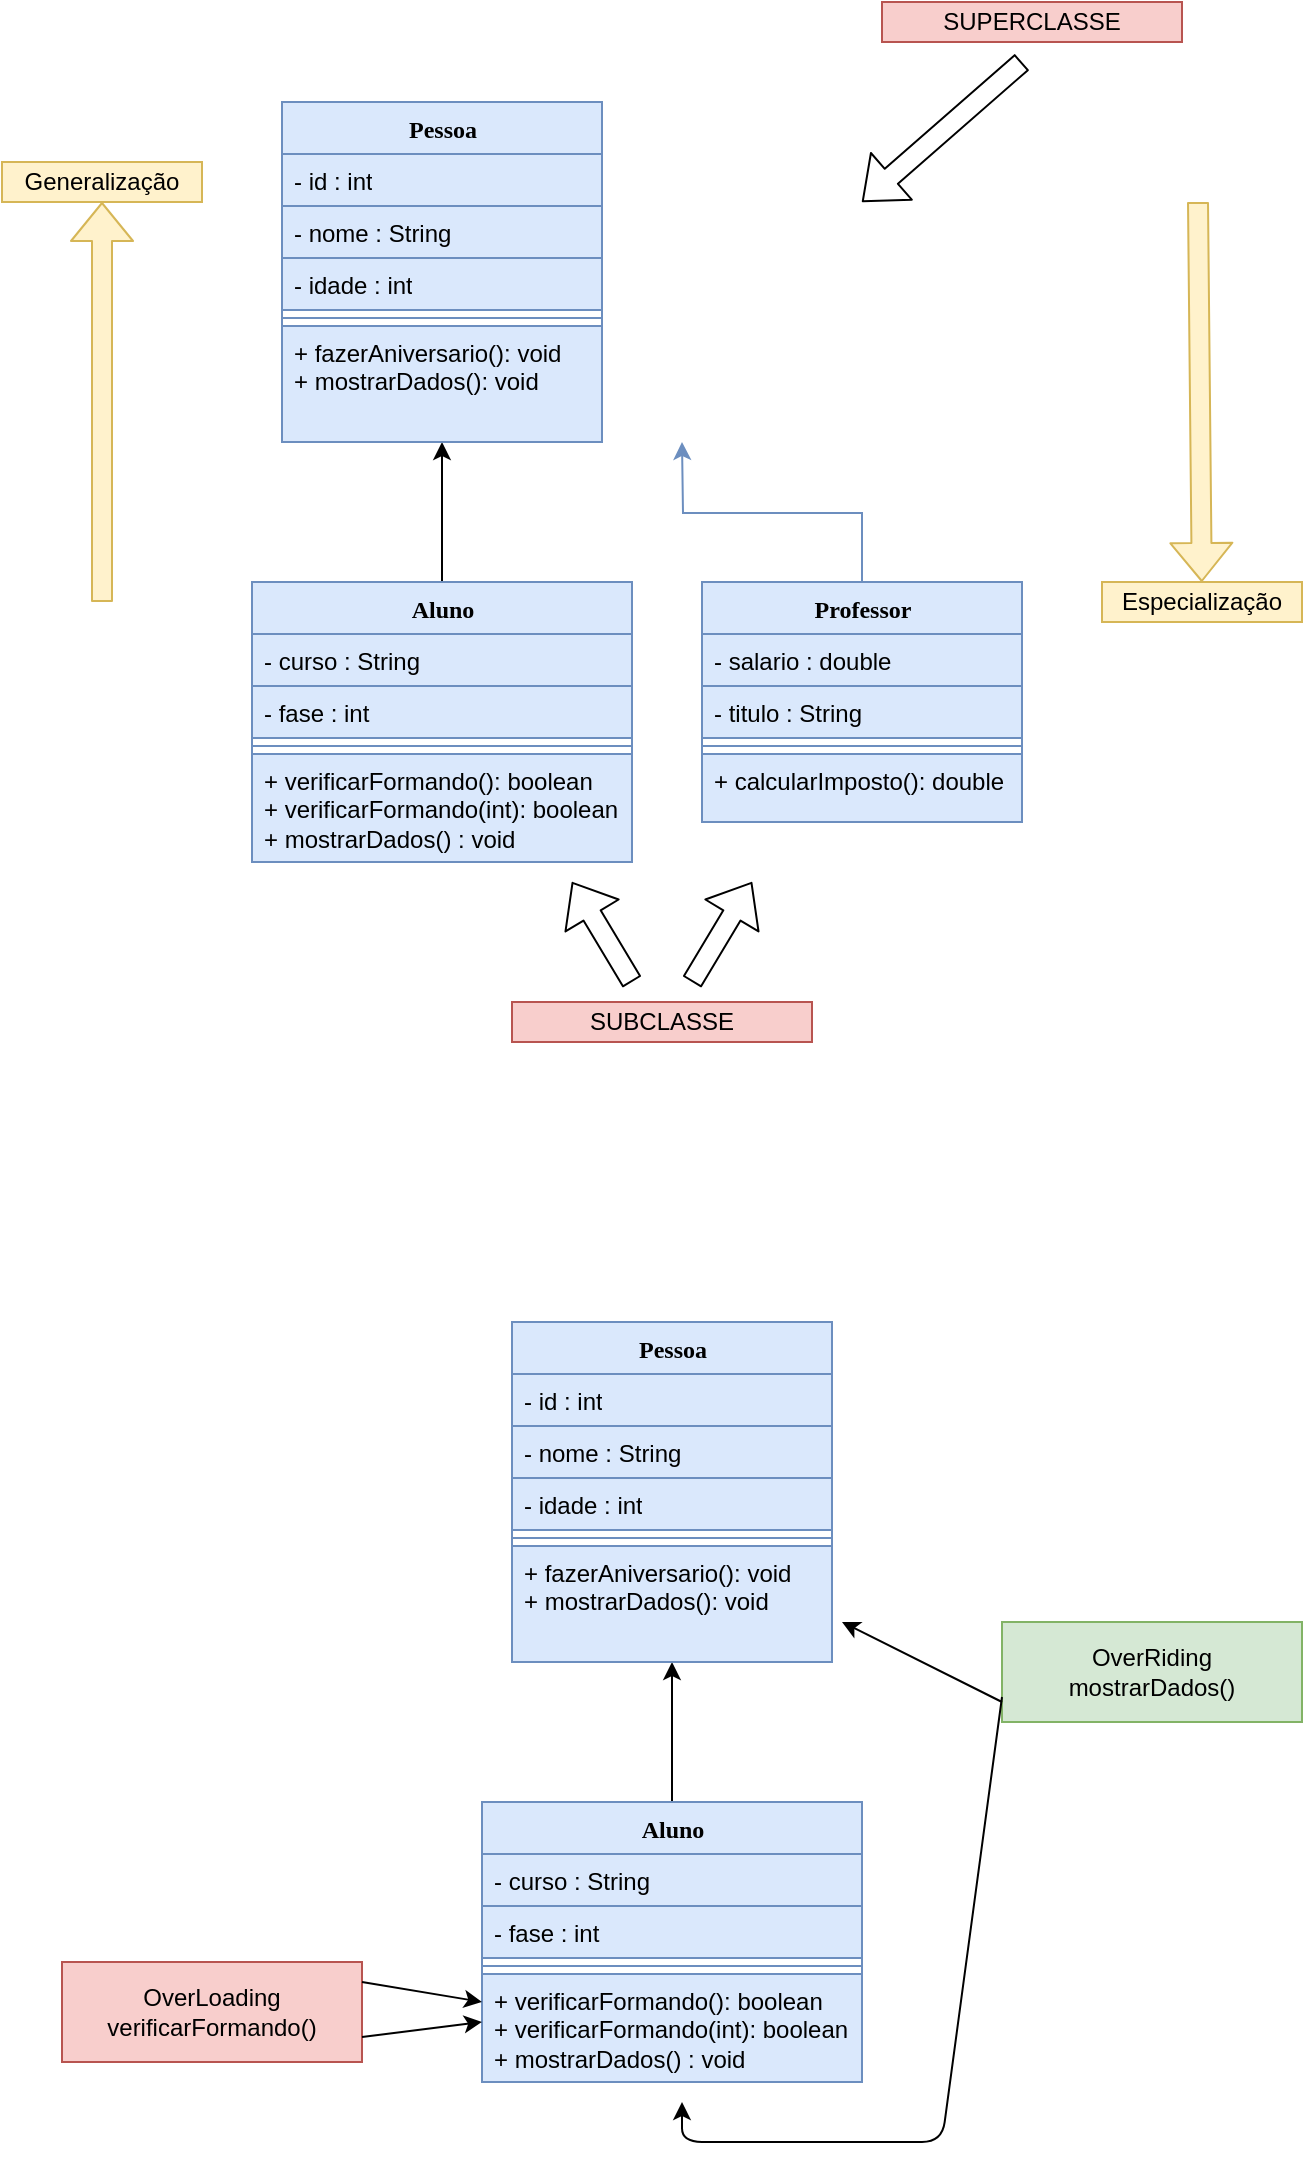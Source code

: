 <mxfile version="13.6.5" type="device"><diagram name="Page-1" id="9f46799a-70d6-7492-0946-bef42562c5a5"><mxGraphModel dx="1360" dy="834" grid="1" gridSize="10" guides="1" tooltips="1" connect="1" arrows="1" fold="1" page="1" pageScale="1" pageWidth="1100" pageHeight="850" background="#ffffff" math="0" shadow="0"><root><mxCell id="0"/><mxCell id="1" parent="0"/><mxCell id="DPUK9lvhRUmajQkUS2Wt-4" style="edgeStyle=orthogonalEdgeStyle;rounded=0;orthogonalLoop=1;jettySize=auto;html=1;exitX=0.5;exitY=0;exitDx=0;exitDy=0;fillColor=#dae8fc;strokeColor=#6c8ebf;" edge="1" parent="1" source="78961159f06e98e8-108"><mxGeometry relative="1" as="geometry"><mxPoint x="530" y="270" as="targetPoint"/></mxGeometry></mxCell><mxCell id="78961159f06e98e8-108" value="Professor" style="swimlane;html=1;fontStyle=1;align=center;verticalAlign=top;childLayout=stackLayout;horizontal=1;startSize=26;horizontalStack=0;resizeParent=1;resizeLast=0;collapsible=1;marginBottom=0;swimlaneFillColor=#ffffff;rounded=0;shadow=0;comic=0;labelBackgroundColor=none;strokeWidth=1;fontFamily=Verdana;fontSize=12;fillColor=#dae8fc;strokeColor=#6c8ebf;" parent="1" vertex="1"><mxGeometry x="540" y="340" width="160" height="120" as="geometry"/></mxCell><mxCell id="78961159f06e98e8-109" value="- salario : double" style="text;html=1;align=left;verticalAlign=top;spacingLeft=4;spacingRight=4;whiteSpace=wrap;overflow=hidden;rotatable=0;points=[[0,0.5],[1,0.5]];portConstraint=eastwest;fillColor=#dae8fc;strokeColor=#6c8ebf;" parent="78961159f06e98e8-108" vertex="1"><mxGeometry y="26" width="160" height="26" as="geometry"/></mxCell><mxCell id="78961159f06e98e8-110" value="- titulo : String" style="text;html=1;align=left;verticalAlign=top;spacingLeft=4;spacingRight=4;whiteSpace=wrap;overflow=hidden;rotatable=0;points=[[0,0.5],[1,0.5]];portConstraint=eastwest;fillColor=#dae8fc;strokeColor=#6c8ebf;" parent="78961159f06e98e8-108" vertex="1"><mxGeometry y="52" width="160" height="26" as="geometry"/></mxCell><mxCell id="78961159f06e98e8-116" value="" style="line;html=1;strokeWidth=1;align=left;verticalAlign=middle;spacingTop=-1;spacingLeft=3;spacingRight=3;rotatable=0;labelPosition=right;points=[];portConstraint=eastwest;fillColor=#dae8fc;strokeColor=#6c8ebf;" parent="78961159f06e98e8-108" vertex="1"><mxGeometry y="78" width="160" height="8" as="geometry"/></mxCell><mxCell id="78961159f06e98e8-117" value="+ calcularImposto(): double" style="text;html=1;align=left;verticalAlign=top;spacingLeft=4;spacingRight=4;whiteSpace=wrap;overflow=hidden;rotatable=0;points=[[0,0.5],[1,0.5]];portConstraint=eastwest;fillColor=#dae8fc;strokeColor=#6c8ebf;" parent="78961159f06e98e8-108" vertex="1"><mxGeometry y="86" width="160" height="34" as="geometry"/></mxCell><mxCell id="DPUK9lvhRUmajQkUS2Wt-6" value="" style="shape=flexArrow;endArrow=classic;html=1;fillColor=#fff2cc;strokeColor=#d6b656;" edge="1" parent="1" target="DPUK9lvhRUmajQkUS2Wt-7"><mxGeometry width="50" height="50" relative="1" as="geometry"><mxPoint x="240" y="350" as="sourcePoint"/><mxPoint x="240" y="180" as="targetPoint"/></mxGeometry></mxCell><mxCell id="DPUK9lvhRUmajQkUS2Wt-7" value="Generalização" style="text;html=1;strokeColor=#d6b656;fillColor=#fff2cc;align=center;verticalAlign=middle;whiteSpace=wrap;rounded=0;" vertex="1" parent="1"><mxGeometry x="190" y="130" width="100" height="20" as="geometry"/></mxCell><mxCell id="DPUK9lvhRUmajQkUS2Wt-8" value="" style="shape=flexArrow;endArrow=classic;html=1;fillColor=#fff2cc;strokeColor=#d6b656;" edge="1" parent="1" target="DPUK9lvhRUmajQkUS2Wt-9"><mxGeometry width="50" height="50" relative="1" as="geometry"><mxPoint x="788" y="150" as="sourcePoint"/><mxPoint x="788" y="350" as="targetPoint"/></mxGeometry></mxCell><mxCell id="DPUK9lvhRUmajQkUS2Wt-9" value="Especialização" style="text;html=1;strokeColor=#d6b656;fillColor=#fff2cc;align=center;verticalAlign=middle;whiteSpace=wrap;rounded=0;" vertex="1" parent="1"><mxGeometry x="740" y="340" width="100" height="20" as="geometry"/></mxCell><mxCell id="DPUK9lvhRUmajQkUS2Wt-10" value="SUPERCLASSE" style="text;html=1;strokeColor=#b85450;fillColor=#f8cecc;align=center;verticalAlign=middle;whiteSpace=wrap;rounded=0;" vertex="1" parent="1"><mxGeometry x="630" y="50" width="150" height="20" as="geometry"/></mxCell><mxCell id="DPUK9lvhRUmajQkUS2Wt-11" value="" style="shape=flexArrow;endArrow=classic;html=1;" edge="1" parent="1"><mxGeometry width="50" height="50" relative="1" as="geometry"><mxPoint x="700" y="80" as="sourcePoint"/><mxPoint x="620" y="150" as="targetPoint"/></mxGeometry></mxCell><mxCell id="DPUK9lvhRUmajQkUS2Wt-12" value="SUBCLASSE" style="text;html=1;strokeColor=#b85450;fillColor=#f8cecc;align=center;verticalAlign=middle;whiteSpace=wrap;rounded=0;" vertex="1" parent="1"><mxGeometry x="445" y="550" width="150" height="20" as="geometry"/></mxCell><mxCell id="DPUK9lvhRUmajQkUS2Wt-13" value="" style="shape=flexArrow;endArrow=classic;html=1;" edge="1" parent="1"><mxGeometry width="50" height="50" relative="1" as="geometry"><mxPoint x="535" y="540" as="sourcePoint"/><mxPoint x="565" y="490" as="targetPoint"/></mxGeometry></mxCell><mxCell id="DPUK9lvhRUmajQkUS2Wt-14" value="" style="shape=flexArrow;endArrow=classic;html=1;" edge="1" parent="1"><mxGeometry width="50" height="50" relative="1" as="geometry"><mxPoint x="505" y="540" as="sourcePoint"/><mxPoint x="475" y="490" as="targetPoint"/></mxGeometry></mxCell><mxCell id="DPUK9lvhRUmajQkUS2Wt-16" style="edgeStyle=orthogonalEdgeStyle;rounded=0;orthogonalLoop=1;jettySize=auto;html=1;exitX=0.5;exitY=0;exitDx=0;exitDy=0;entryX=0.5;entryY=1;entryDx=0;entryDy=0;" edge="1" parent="1" source="78961159f06e98e8-95" target="78961159f06e98e8-43"><mxGeometry relative="1" as="geometry"/></mxCell><mxCell id="78961159f06e98e8-95" value="Aluno" style="swimlane;html=1;fontStyle=1;align=center;verticalAlign=top;childLayout=stackLayout;horizontal=1;startSize=26;horizontalStack=0;resizeParent=1;resizeLast=0;collapsible=1;marginBottom=0;swimlaneFillColor=#ffffff;rounded=0;shadow=0;comic=0;labelBackgroundColor=none;strokeWidth=1;fontFamily=Verdana;fontSize=12;fillColor=#dae8fc;strokeColor=#6c8ebf;" parent="1" vertex="1"><mxGeometry x="315" y="340" width="190" height="140" as="geometry"/></mxCell><mxCell id="78961159f06e98e8-96" value="- curso : String" style="text;html=1;align=left;verticalAlign=top;spacingLeft=4;spacingRight=4;whiteSpace=wrap;overflow=hidden;rotatable=0;points=[[0,0.5],[1,0.5]];portConstraint=eastwest;fillColor=#dae8fc;strokeColor=#6c8ebf;" parent="78961159f06e98e8-95" vertex="1"><mxGeometry y="26" width="190" height="26" as="geometry"/></mxCell><mxCell id="78961159f06e98e8-97" value="- fase : int" style="text;html=1;align=left;verticalAlign=top;spacingLeft=4;spacingRight=4;whiteSpace=wrap;overflow=hidden;rotatable=0;points=[[0,0.5],[1,0.5]];portConstraint=eastwest;fillColor=#dae8fc;strokeColor=#6c8ebf;" parent="78961159f06e98e8-95" vertex="1"><mxGeometry y="52" width="190" height="26" as="geometry"/></mxCell><mxCell id="78961159f06e98e8-103" value="" style="line;html=1;strokeWidth=1;align=left;verticalAlign=middle;spacingTop=-1;spacingLeft=3;spacingRight=3;rotatable=0;labelPosition=right;points=[];portConstraint=eastwest;fillColor=#dae8fc;strokeColor=#6c8ebf;" parent="78961159f06e98e8-95" vertex="1"><mxGeometry y="78" width="190" height="8" as="geometry"/></mxCell><mxCell id="78961159f06e98e8-104" value="+ verificarFormando(): boolean&lt;br&gt;+ verificarFormando(int): boolean&lt;br&gt;+ mostrarDados() : void" style="text;html=1;align=left;verticalAlign=top;spacingLeft=4;spacingRight=4;whiteSpace=wrap;overflow=hidden;rotatable=0;points=[[0,0.5],[1,0.5]];portConstraint=eastwest;fillColor=#dae8fc;strokeColor=#6c8ebf;" parent="78961159f06e98e8-95" vertex="1"><mxGeometry y="86" width="190" height="54" as="geometry"/></mxCell><mxCell id="78961159f06e98e8-43" value="Pessoa" style="swimlane;html=1;fontStyle=1;align=center;verticalAlign=top;childLayout=stackLayout;horizontal=1;startSize=26;horizontalStack=0;resizeParent=1;resizeLast=0;collapsible=1;marginBottom=0;swimlaneFillColor=#ffffff;rounded=0;shadow=0;comic=0;labelBackgroundColor=none;strokeWidth=1;fontFamily=Verdana;fontSize=12;fillColor=#dae8fc;strokeColor=#6c8ebf;" parent="1" vertex="1"><mxGeometry x="330" y="100" width="160" height="170" as="geometry"/></mxCell><mxCell id="78961159f06e98e8-44" value="- id : int" style="text;html=1;align=left;verticalAlign=top;spacingLeft=4;spacingRight=4;whiteSpace=wrap;overflow=hidden;rotatable=0;points=[[0,0.5],[1,0.5]];portConstraint=eastwest;fillColor=#dae8fc;strokeColor=#6c8ebf;" parent="78961159f06e98e8-43" vertex="1"><mxGeometry y="26" width="160" height="26" as="geometry"/></mxCell><mxCell id="78961159f06e98e8-45" value="- nome : String" style="text;html=1;align=left;verticalAlign=top;spacingLeft=4;spacingRight=4;whiteSpace=wrap;overflow=hidden;rotatable=0;points=[[0,0.5],[1,0.5]];portConstraint=eastwest;fillColor=#dae8fc;strokeColor=#6c8ebf;" parent="78961159f06e98e8-43" vertex="1"><mxGeometry y="52" width="160" height="26" as="geometry"/></mxCell><mxCell id="78961159f06e98e8-49" value="- idade : int" style="text;html=1;align=left;verticalAlign=top;spacingLeft=4;spacingRight=4;whiteSpace=wrap;overflow=hidden;rotatable=0;points=[[0,0.5],[1,0.5]];portConstraint=eastwest;fillColor=#dae8fc;strokeColor=#6c8ebf;" parent="78961159f06e98e8-43" vertex="1"><mxGeometry y="78" width="160" height="26" as="geometry"/></mxCell><mxCell id="78961159f06e98e8-51" value="" style="line;html=1;strokeWidth=1;align=left;verticalAlign=middle;spacingTop=-1;spacingLeft=3;spacingRight=3;rotatable=0;labelPosition=right;points=[];portConstraint=eastwest;fillColor=#dae8fc;strokeColor=#6c8ebf;" parent="78961159f06e98e8-43" vertex="1"><mxGeometry y="104" width="160" height="8" as="geometry"/></mxCell><mxCell id="78961159f06e98e8-52" value="+ fazerAniversario(): void&lt;br&gt;+ mostrarDados(): void" style="text;html=1;align=left;verticalAlign=top;spacingLeft=4;spacingRight=4;whiteSpace=wrap;overflow=hidden;rotatable=0;points=[[0,0.5],[1,0.5]];portConstraint=eastwest;fillColor=#dae8fc;strokeColor=#6c8ebf;" parent="78961159f06e98e8-43" vertex="1"><mxGeometry y="112" width="160" height="58" as="geometry"/></mxCell><mxCell id="DPUK9lvhRUmajQkUS2Wt-17" style="edgeStyle=orthogonalEdgeStyle;rounded=0;orthogonalLoop=1;jettySize=auto;html=1;exitX=0.5;exitY=0;exitDx=0;exitDy=0;entryX=0.5;entryY=1;entryDx=0;entryDy=0;" edge="1" parent="1" source="DPUK9lvhRUmajQkUS2Wt-18" target="DPUK9lvhRUmajQkUS2Wt-23"><mxGeometry relative="1" as="geometry"/></mxCell><mxCell id="DPUK9lvhRUmajQkUS2Wt-18" value="Aluno" style="swimlane;html=1;fontStyle=1;align=center;verticalAlign=top;childLayout=stackLayout;horizontal=1;startSize=26;horizontalStack=0;resizeParent=1;resizeLast=0;collapsible=1;marginBottom=0;swimlaneFillColor=#ffffff;rounded=0;shadow=0;comic=0;labelBackgroundColor=none;strokeWidth=1;fontFamily=Verdana;fontSize=12;fillColor=#dae8fc;strokeColor=#6c8ebf;" vertex="1" parent="1"><mxGeometry x="430" y="950" width="190" height="140" as="geometry"/></mxCell><mxCell id="DPUK9lvhRUmajQkUS2Wt-19" value="- curso : String" style="text;html=1;align=left;verticalAlign=top;spacingLeft=4;spacingRight=4;whiteSpace=wrap;overflow=hidden;rotatable=0;points=[[0,0.5],[1,0.5]];portConstraint=eastwest;fillColor=#dae8fc;strokeColor=#6c8ebf;" vertex="1" parent="DPUK9lvhRUmajQkUS2Wt-18"><mxGeometry y="26" width="190" height="26" as="geometry"/></mxCell><mxCell id="DPUK9lvhRUmajQkUS2Wt-20" value="- fase : int" style="text;html=1;align=left;verticalAlign=top;spacingLeft=4;spacingRight=4;whiteSpace=wrap;overflow=hidden;rotatable=0;points=[[0,0.5],[1,0.5]];portConstraint=eastwest;fillColor=#dae8fc;strokeColor=#6c8ebf;" vertex="1" parent="DPUK9lvhRUmajQkUS2Wt-18"><mxGeometry y="52" width="190" height="26" as="geometry"/></mxCell><mxCell id="DPUK9lvhRUmajQkUS2Wt-21" value="" style="line;html=1;strokeWidth=1;align=left;verticalAlign=middle;spacingTop=-1;spacingLeft=3;spacingRight=3;rotatable=0;labelPosition=right;points=[];portConstraint=eastwest;fillColor=#dae8fc;strokeColor=#6c8ebf;" vertex="1" parent="DPUK9lvhRUmajQkUS2Wt-18"><mxGeometry y="78" width="190" height="8" as="geometry"/></mxCell><mxCell id="DPUK9lvhRUmajQkUS2Wt-22" value="+ verificarFormando(): boolean&lt;br&gt;+ verificarFormando(int): boolean&lt;br&gt;+ mostrarDados() : void" style="text;html=1;align=left;verticalAlign=top;spacingLeft=4;spacingRight=4;whiteSpace=wrap;overflow=hidden;rotatable=0;points=[[0,0.5],[1,0.5]];portConstraint=eastwest;fillColor=#dae8fc;strokeColor=#6c8ebf;" vertex="1" parent="DPUK9lvhRUmajQkUS2Wt-18"><mxGeometry y="86" width="190" height="54" as="geometry"/></mxCell><mxCell id="DPUK9lvhRUmajQkUS2Wt-23" value="Pessoa" style="swimlane;html=1;fontStyle=1;align=center;verticalAlign=top;childLayout=stackLayout;horizontal=1;startSize=26;horizontalStack=0;resizeParent=1;resizeLast=0;collapsible=1;marginBottom=0;swimlaneFillColor=#ffffff;rounded=0;shadow=0;comic=0;labelBackgroundColor=none;strokeWidth=1;fontFamily=Verdana;fontSize=12;fillColor=#dae8fc;strokeColor=#6c8ebf;" vertex="1" parent="1"><mxGeometry x="445" y="710" width="160" height="170" as="geometry"/></mxCell><mxCell id="DPUK9lvhRUmajQkUS2Wt-24" value="- id : int" style="text;html=1;align=left;verticalAlign=top;spacingLeft=4;spacingRight=4;whiteSpace=wrap;overflow=hidden;rotatable=0;points=[[0,0.5],[1,0.5]];portConstraint=eastwest;fillColor=#dae8fc;strokeColor=#6c8ebf;" vertex="1" parent="DPUK9lvhRUmajQkUS2Wt-23"><mxGeometry y="26" width="160" height="26" as="geometry"/></mxCell><mxCell id="DPUK9lvhRUmajQkUS2Wt-25" value="- nome : String" style="text;html=1;align=left;verticalAlign=top;spacingLeft=4;spacingRight=4;whiteSpace=wrap;overflow=hidden;rotatable=0;points=[[0,0.5],[1,0.5]];portConstraint=eastwest;fillColor=#dae8fc;strokeColor=#6c8ebf;" vertex="1" parent="DPUK9lvhRUmajQkUS2Wt-23"><mxGeometry y="52" width="160" height="26" as="geometry"/></mxCell><mxCell id="DPUK9lvhRUmajQkUS2Wt-26" value="- idade : int" style="text;html=1;align=left;verticalAlign=top;spacingLeft=4;spacingRight=4;whiteSpace=wrap;overflow=hidden;rotatable=0;points=[[0,0.5],[1,0.5]];portConstraint=eastwest;fillColor=#dae8fc;strokeColor=#6c8ebf;" vertex="1" parent="DPUK9lvhRUmajQkUS2Wt-23"><mxGeometry y="78" width="160" height="26" as="geometry"/></mxCell><mxCell id="DPUK9lvhRUmajQkUS2Wt-27" value="" style="line;html=1;strokeWidth=1;align=left;verticalAlign=middle;spacingTop=-1;spacingLeft=3;spacingRight=3;rotatable=0;labelPosition=right;points=[];portConstraint=eastwest;fillColor=#dae8fc;strokeColor=#6c8ebf;" vertex="1" parent="DPUK9lvhRUmajQkUS2Wt-23"><mxGeometry y="104" width="160" height="8" as="geometry"/></mxCell><mxCell id="DPUK9lvhRUmajQkUS2Wt-28" value="+ fazerAniversario(): void&lt;br&gt;+ mostrarDados(): void" style="text;html=1;align=left;verticalAlign=top;spacingLeft=4;spacingRight=4;whiteSpace=wrap;overflow=hidden;rotatable=0;points=[[0,0.5],[1,0.5]];portConstraint=eastwest;fillColor=#dae8fc;strokeColor=#6c8ebf;" vertex="1" parent="DPUK9lvhRUmajQkUS2Wt-23"><mxGeometry y="112" width="160" height="58" as="geometry"/></mxCell><mxCell id="DPUK9lvhRUmajQkUS2Wt-29" value="OverLoading&lt;br&gt;verificarFormando()" style="text;html=1;strokeColor=#b85450;fillColor=#f8cecc;align=center;verticalAlign=middle;whiteSpace=wrap;rounded=0;" vertex="1" parent="1"><mxGeometry x="220" y="1030" width="150" height="50" as="geometry"/></mxCell><mxCell id="DPUK9lvhRUmajQkUS2Wt-30" value="" style="endArrow=classic;html=1;entryX=0;entryY=0.259;entryDx=0;entryDy=0;entryPerimeter=0;" edge="1" parent="1" target="DPUK9lvhRUmajQkUS2Wt-22"><mxGeometry width="50" height="50" relative="1" as="geometry"><mxPoint x="370" y="1040" as="sourcePoint"/><mxPoint x="420" y="1050" as="targetPoint"/></mxGeometry></mxCell><mxCell id="DPUK9lvhRUmajQkUS2Wt-32" value="" style="endArrow=classic;html=1;exitX=1;exitY=0.75;exitDx=0;exitDy=0;" edge="1" parent="1" source="DPUK9lvhRUmajQkUS2Wt-29"><mxGeometry width="50" height="50" relative="1" as="geometry"><mxPoint x="380" y="1050" as="sourcePoint"/><mxPoint x="430" y="1060" as="targetPoint"/></mxGeometry></mxCell><mxCell id="DPUK9lvhRUmajQkUS2Wt-33" value="OverRiding&lt;br&gt;mostrarDados()" style="text;html=1;strokeColor=#82b366;fillColor=#d5e8d4;align=center;verticalAlign=middle;whiteSpace=wrap;rounded=0;" vertex="1" parent="1"><mxGeometry x="690" y="860" width="150" height="50" as="geometry"/></mxCell><mxCell id="DPUK9lvhRUmajQkUS2Wt-34" value="" style="endArrow=classic;html=1;" edge="1" parent="1"><mxGeometry width="50" height="50" relative="1" as="geometry"><mxPoint x="690" y="900" as="sourcePoint"/><mxPoint x="610" y="860" as="targetPoint"/></mxGeometry></mxCell><mxCell id="DPUK9lvhRUmajQkUS2Wt-35" value="" style="endArrow=classic;html=1;exitX=0;exitY=0.75;exitDx=0;exitDy=0;" edge="1" parent="1" source="DPUK9lvhRUmajQkUS2Wt-33"><mxGeometry width="50" height="50" relative="1" as="geometry"><mxPoint x="660" y="1030" as="sourcePoint"/><mxPoint x="530" y="1100" as="targetPoint"/><Array as="points"><mxPoint x="660" y="1120"/><mxPoint x="530" y="1120"/></Array></mxGeometry></mxCell></root></mxGraphModel></diagram></mxfile>